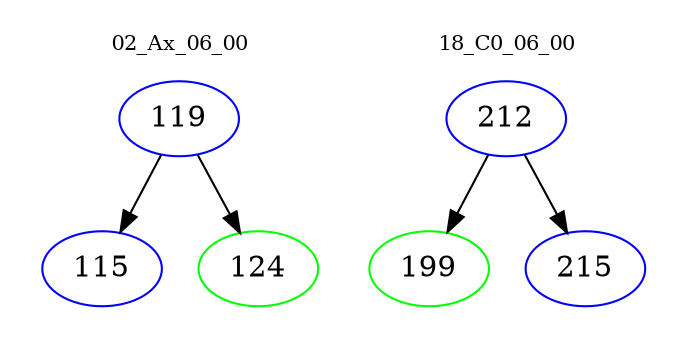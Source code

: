 digraph{
subgraph cluster_0 {
color = white
label = "02_Ax_06_00";
fontsize=10;
T0_119 [label="119", color="blue"]
T0_119 -> T0_115 [color="black"]
T0_115 [label="115", color="blue"]
T0_119 -> T0_124 [color="black"]
T0_124 [label="124", color="green"]
}
subgraph cluster_1 {
color = white
label = "18_C0_06_00";
fontsize=10;
T1_212 [label="212", color="blue"]
T1_212 -> T1_199 [color="black"]
T1_199 [label="199", color="green"]
T1_212 -> T1_215 [color="black"]
T1_215 [label="215", color="blue"]
}
}
